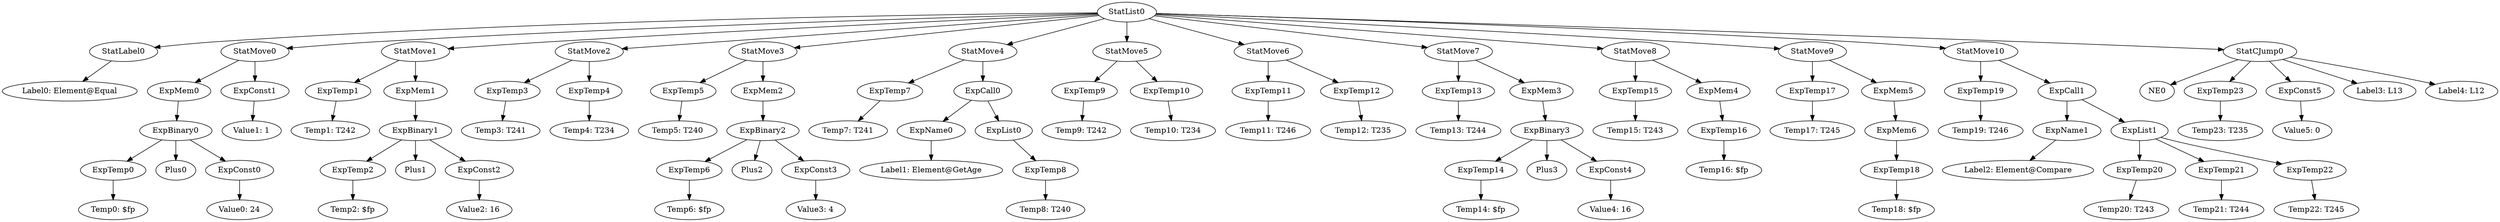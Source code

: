 digraph {
	ordering = out;
	ExpTemp20 -> "Temp20: T243";
	ExpCall1 -> ExpName1;
	ExpCall1 -> ExpList1;
	StatMove10 -> ExpTemp19;
	StatMove10 -> ExpCall1;
	ExpMem6 -> ExpTemp18;
	StatMove9 -> ExpTemp17;
	StatMove9 -> ExpMem5;
	ExpTemp22 -> "Temp22: T245";
	StatMove3 -> ExpTemp5;
	StatMove3 -> ExpMem2;
	ExpTemp11 -> "Temp11: T246";
	ExpTemp5 -> "Temp5: T240";
	ExpTemp1 -> "Temp1: T242";
	ExpTemp14 -> "Temp14: $fp";
	ExpTemp4 -> "Temp4: T234";
	ExpTemp3 -> "Temp3: T241";
	ExpConst3 -> "Value3: 4";
	ExpTemp19 -> "Temp19: T246";
	StatMove2 -> ExpTemp3;
	StatMove2 -> ExpTemp4;
	ExpTemp2 -> "Temp2: $fp";
	ExpTemp10 -> "Temp10: T234";
	ExpTemp23 -> "Temp23: T235";
	ExpBinary0 -> ExpTemp0;
	ExpBinary0 -> Plus0;
	ExpBinary0 -> ExpConst0;
	ExpMem4 -> ExpTemp16;
	ExpTemp7 -> "Temp7: T241";
	ExpTemp0 -> "Temp0: $fp";
	StatList0 -> StatLabel0;
	StatList0 -> StatMove0;
	StatList0 -> StatMove1;
	StatList0 -> StatMove2;
	StatList0 -> StatMove3;
	StatList0 -> StatMove4;
	StatList0 -> StatMove5;
	StatList0 -> StatMove6;
	StatList0 -> StatMove7;
	StatList0 -> StatMove8;
	StatList0 -> StatMove9;
	StatList0 -> StatMove10;
	StatList0 -> StatCJump0;
	ExpMem5 -> ExpMem6;
	ExpBinary2 -> ExpTemp6;
	ExpBinary2 -> Plus2;
	ExpBinary2 -> ExpConst3;
	StatLabel0 -> "Label0: Element@Equal";
	ExpMem1 -> ExpBinary1;
	ExpConst0 -> "Value0: 24";
	ExpList1 -> ExpTemp20;
	ExpList1 -> ExpTemp21;
	ExpList1 -> ExpTemp22;
	ExpBinary1 -> ExpTemp2;
	ExpBinary1 -> Plus1;
	ExpBinary1 -> ExpConst2;
	ExpMem0 -> ExpBinary0;
	StatMove4 -> ExpTemp7;
	StatMove4 -> ExpCall0;
	StatMove7 -> ExpTemp13;
	StatMove7 -> ExpMem3;
	ExpConst1 -> "Value1: 1";
	ExpConst5 -> "Value5: 0";
	StatMove5 -> ExpTemp9;
	StatMove5 -> ExpTemp10;
	StatMove1 -> ExpTemp1;
	StatMove1 -> ExpMem1;
	ExpTemp18 -> "Temp18: $fp";
	ExpTemp8 -> "Temp8: T240";
	ExpTemp12 -> "Temp12: T235";
	ExpMem2 -> ExpBinary2;
	ExpCall0 -> ExpName0;
	ExpCall0 -> ExpList0;
	ExpTemp21 -> "Temp21: T244";
	ExpTemp17 -> "Temp17: T245";
	ExpName0 -> "Label1: Element@GetAge";
	StatCJump0 -> NE0;
	StatCJump0 -> ExpTemp23;
	StatCJump0 -> ExpConst5;
	StatCJump0 -> "Label3: L13";
	StatCJump0 -> "Label4: L12";
	ExpList0 -> ExpTemp8;
	ExpName1 -> "Label2: Element@Compare";
	ExpTemp15 -> "Temp15: T243";
	ExpTemp9 -> "Temp9: T242";
	ExpTemp6 -> "Temp6: $fp";
	StatMove6 -> ExpTemp11;
	StatMove6 -> ExpTemp12;
	ExpTemp13 -> "Temp13: T244";
	ExpTemp16 -> "Temp16: $fp";
	ExpConst2 -> "Value2: 16";
	ExpBinary3 -> ExpTemp14;
	ExpBinary3 -> Plus3;
	ExpBinary3 -> ExpConst4;
	ExpConst4 -> "Value4: 16";
	ExpMem3 -> ExpBinary3;
	StatMove0 -> ExpMem0;
	StatMove0 -> ExpConst1;
	StatMove8 -> ExpTemp15;
	StatMove8 -> ExpMem4;
}

